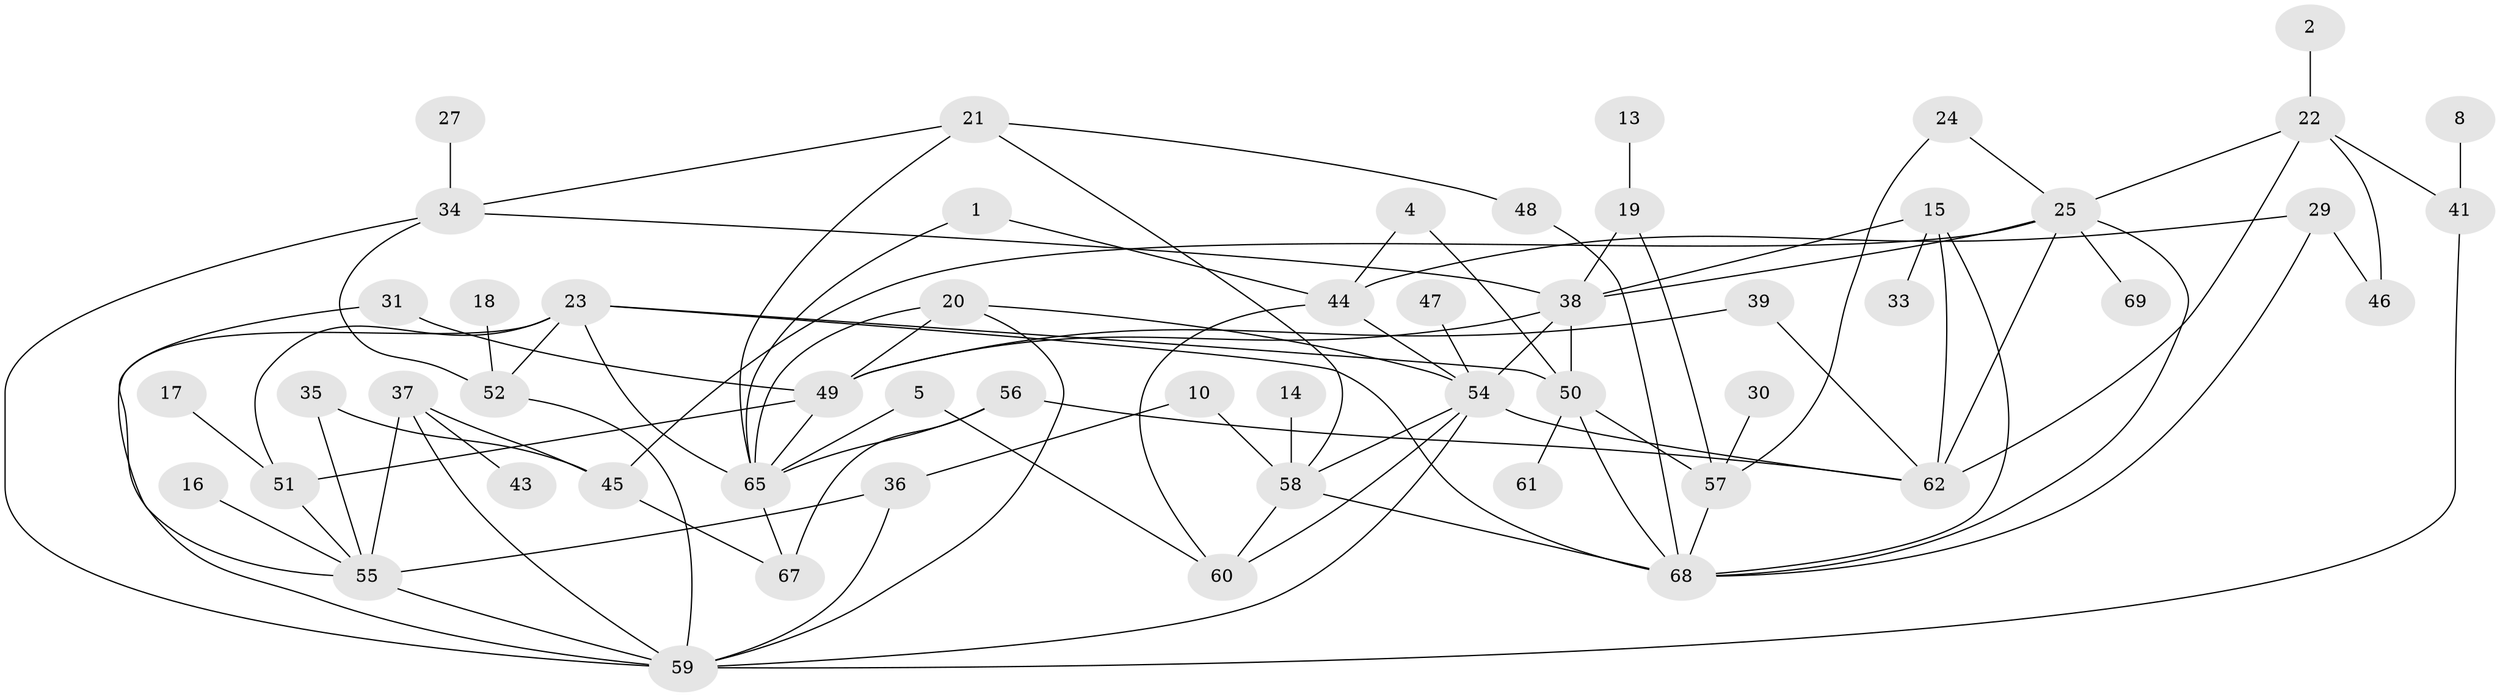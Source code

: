 // original degree distribution, {2: 0.2391304347826087, 3: 0.21014492753623187, 1: 0.2246376811594203, 0: 0.10869565217391304, 4: 0.10869565217391304, 5: 0.050724637681159424, 6: 0.050724637681159424, 9: 0.007246376811594203}
// Generated by graph-tools (version 1.1) at 2025/25/03/09/25 03:25:19]
// undirected, 54 vertices, 94 edges
graph export_dot {
graph [start="1"]
  node [color=gray90,style=filled];
  1;
  2;
  4;
  5;
  8;
  10;
  13;
  14;
  15;
  16;
  17;
  18;
  19;
  20;
  21;
  22;
  23;
  24;
  25;
  27;
  29;
  30;
  31;
  33;
  34;
  35;
  36;
  37;
  38;
  39;
  41;
  43;
  44;
  45;
  46;
  47;
  48;
  49;
  50;
  51;
  52;
  54;
  55;
  56;
  57;
  58;
  59;
  60;
  61;
  62;
  65;
  67;
  68;
  69;
  1 -- 44 [weight=1.0];
  1 -- 65 [weight=1.0];
  2 -- 22 [weight=1.0];
  4 -- 44 [weight=1.0];
  4 -- 50 [weight=1.0];
  5 -- 60 [weight=1.0];
  5 -- 65 [weight=1.0];
  8 -- 41 [weight=1.0];
  10 -- 36 [weight=1.0];
  10 -- 58 [weight=1.0];
  13 -- 19 [weight=1.0];
  14 -- 58 [weight=1.0];
  15 -- 33 [weight=1.0];
  15 -- 38 [weight=1.0];
  15 -- 62 [weight=1.0];
  15 -- 68 [weight=1.0];
  16 -- 55 [weight=1.0];
  17 -- 51 [weight=1.0];
  18 -- 52 [weight=1.0];
  19 -- 38 [weight=1.0];
  19 -- 57 [weight=1.0];
  20 -- 49 [weight=1.0];
  20 -- 54 [weight=1.0];
  20 -- 59 [weight=1.0];
  20 -- 65 [weight=1.0];
  21 -- 34 [weight=1.0];
  21 -- 48 [weight=1.0];
  21 -- 58 [weight=1.0];
  21 -- 65 [weight=1.0];
  22 -- 25 [weight=1.0];
  22 -- 41 [weight=1.0];
  22 -- 46 [weight=1.0];
  22 -- 62 [weight=1.0];
  23 -- 50 [weight=1.0];
  23 -- 51 [weight=1.0];
  23 -- 52 [weight=1.0];
  23 -- 59 [weight=1.0];
  23 -- 65 [weight=1.0];
  23 -- 68 [weight=1.0];
  24 -- 25 [weight=1.0];
  24 -- 57 [weight=1.0];
  25 -- 38 [weight=1.0];
  25 -- 45 [weight=1.0];
  25 -- 62 [weight=1.0];
  25 -- 68 [weight=1.0];
  25 -- 69 [weight=1.0];
  27 -- 34 [weight=1.0];
  29 -- 44 [weight=1.0];
  29 -- 46 [weight=1.0];
  29 -- 68 [weight=1.0];
  30 -- 57 [weight=1.0];
  31 -- 49 [weight=1.0];
  31 -- 55 [weight=1.0];
  34 -- 38 [weight=1.0];
  34 -- 52 [weight=1.0];
  34 -- 59 [weight=1.0];
  35 -- 45 [weight=1.0];
  35 -- 55 [weight=1.0];
  36 -- 55 [weight=2.0];
  36 -- 59 [weight=1.0];
  37 -- 43 [weight=1.0];
  37 -- 45 [weight=1.0];
  37 -- 55 [weight=1.0];
  37 -- 59 [weight=1.0];
  38 -- 49 [weight=1.0];
  38 -- 50 [weight=1.0];
  38 -- 54 [weight=1.0];
  39 -- 49 [weight=1.0];
  39 -- 62 [weight=1.0];
  41 -- 59 [weight=1.0];
  44 -- 54 [weight=1.0];
  44 -- 60 [weight=1.0];
  45 -- 67 [weight=1.0];
  47 -- 54 [weight=1.0];
  48 -- 68 [weight=1.0];
  49 -- 51 [weight=1.0];
  49 -- 65 [weight=1.0];
  50 -- 57 [weight=1.0];
  50 -- 61 [weight=1.0];
  50 -- 68 [weight=1.0];
  51 -- 55 [weight=1.0];
  52 -- 59 [weight=1.0];
  54 -- 58 [weight=1.0];
  54 -- 59 [weight=1.0];
  54 -- 60 [weight=1.0];
  54 -- 62 [weight=1.0];
  55 -- 59 [weight=1.0];
  56 -- 62 [weight=1.0];
  56 -- 65 [weight=1.0];
  56 -- 67 [weight=2.0];
  57 -- 68 [weight=1.0];
  58 -- 60 [weight=1.0];
  58 -- 68 [weight=1.0];
  65 -- 67 [weight=1.0];
}
